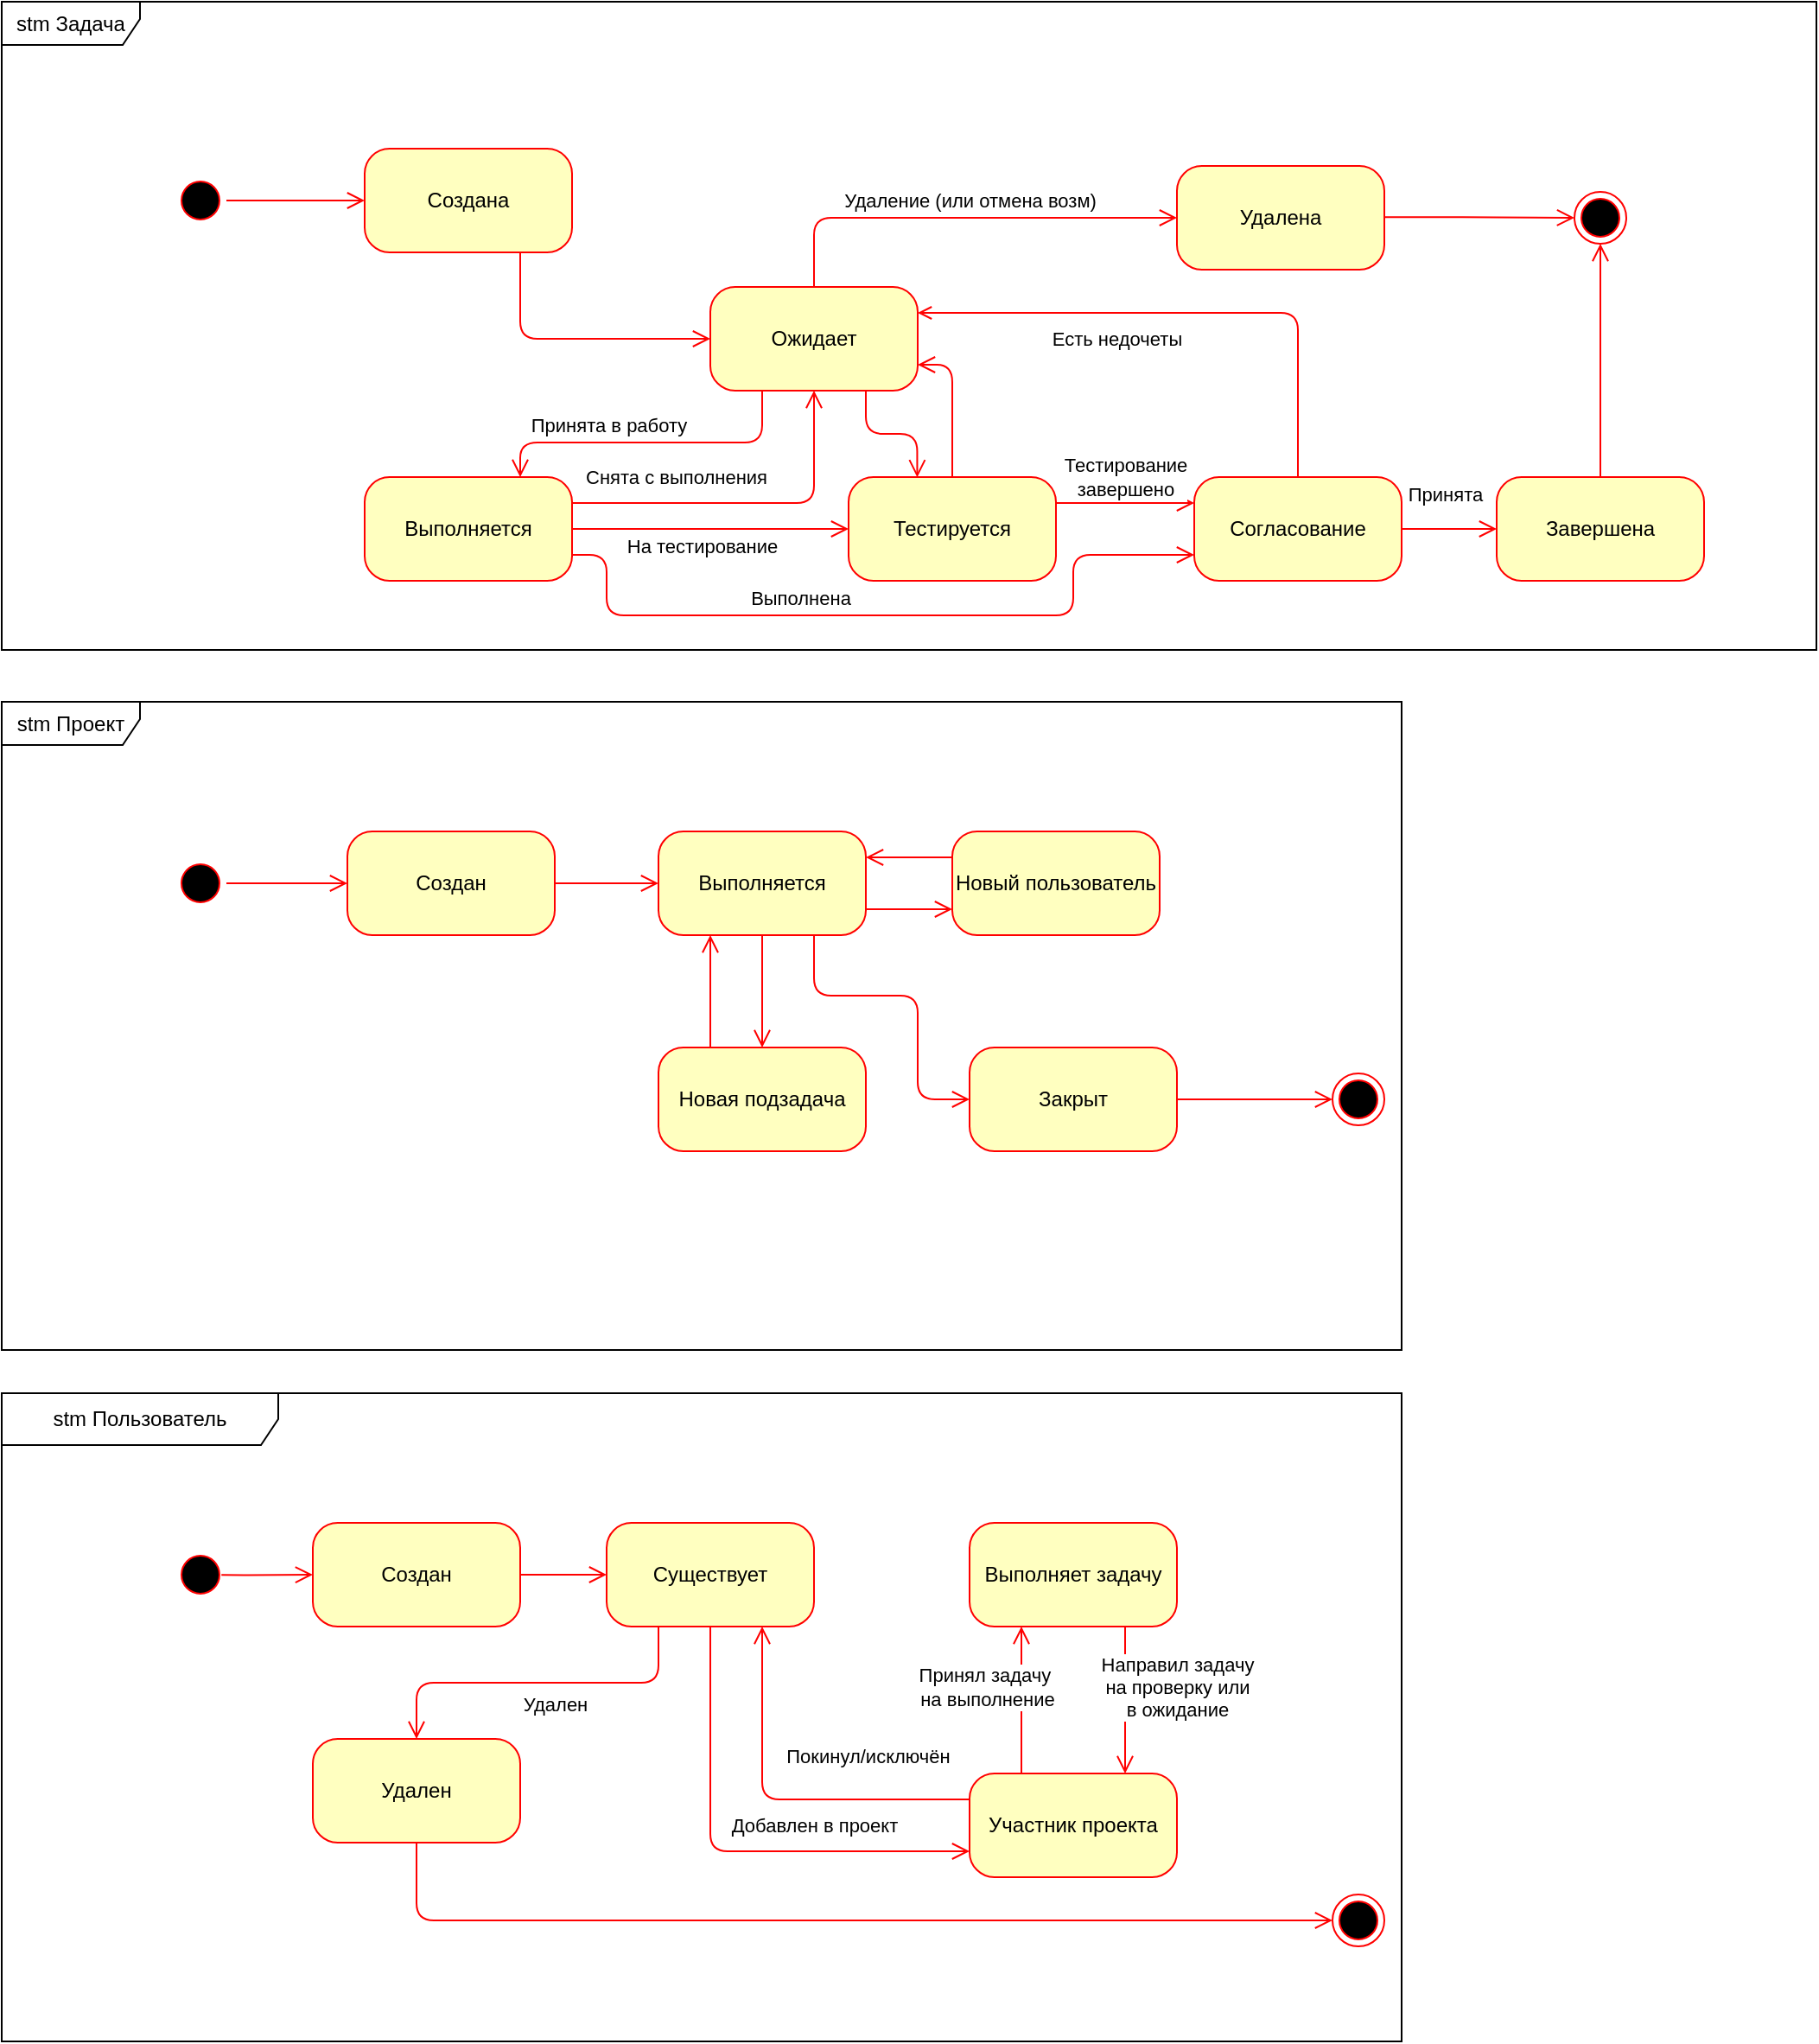 <mxfile version="13.2.2" type="device"><diagram name="Page-1" id="58cdce13-f638-feb5-8d6f-7d28b1aa9fa0"><mxGraphModel dx="1222" dy="1183" grid="1" gridSize="10" guides="1" tooltips="1" connect="1" arrows="1" fold="1" page="1" pageScale="1" pageWidth="1100" pageHeight="850" background="#ffffff" math="0" shadow="0"><root><mxCell id="0"/><mxCell id="1" parent="0"/><mxCell id="2a3bc250acf0617d-8" value="&lt;font style=&quot;font-size: 12px&quot;&gt;stm Задача&lt;/font&gt;" style="shape=umlFrame;whiteSpace=wrap;html=1;rounded=1;shadow=0;comic=0;labelBackgroundColor=none;strokeWidth=1;fontFamily=Helvetica;fontSize=12;align=center;width=80;height=25;" parent="1" vertex="1"><mxGeometry x="30" y="35" width="1050" height="375" as="geometry"/></mxCell><mxCell id="382b91b5511bd0f7-1" value="" style="ellipse;html=1;shape=startState;fillColor=#000000;strokeColor=#ff0000;rounded=1;shadow=0;comic=0;labelBackgroundColor=none;fontFamily=Helvetica;fontSize=12;fontColor=#000000;align=center;direction=south;" parent="1" vertex="1"><mxGeometry x="130" y="135" width="30" height="30" as="geometry"/></mxCell><mxCell id="382b91b5511bd0f7-5" value="Выполняется" style="rounded=1;whiteSpace=wrap;html=1;arcSize=24;fillColor=#ffffc0;strokeColor=#ff0000;shadow=0;comic=0;labelBackgroundColor=none;fontFamily=Helvetica;fontSize=12;fontColor=#000000;align=center;" parent="1" vertex="1"><mxGeometry x="240" y="310" width="120" height="60" as="geometry"/></mxCell><mxCell id="382b91b5511bd0f7-6" value="Создана" style="rounded=1;whiteSpace=wrap;html=1;arcSize=24;fillColor=#ffffc0;strokeColor=#ff0000;shadow=0;comic=0;labelBackgroundColor=none;fontFamily=Helvetica;fontSize=12;fontColor=#000000;align=center;" parent="1" vertex="1"><mxGeometry x="240" y="120" width="120" height="60" as="geometry"/></mxCell><mxCell id="3cde6dad864a17aa-3" style="edgeStyle=orthogonalEdgeStyle;html=1;exitX=1;exitY=0.25;entryX=0.5;entryY=0;labelBackgroundColor=none;endArrow=none;endSize=8;strokeColor=#ff0000;fontFamily=Helvetica;fontSize=12;align=left;startArrow=open;startFill=0;endFill=0;entryDx=0;entryDy=0;" parent="1" source="382b91b5511bd0f7-7" target="382b91b5511bd0f7-9" edge="1"><mxGeometry relative="1" as="geometry"/></mxCell><mxCell id="HyFr9BfZVIXS1KVucEkK-35" value="Есть недочеты" style="edgeLabel;html=1;align=center;verticalAlign=middle;resizable=0;points=[];fontFamily=Helvetica;" vertex="1" connectable="0" parent="3cde6dad864a17aa-3"><mxGeometry x="-0.274" relative="1" as="geometry"><mxPoint y="15" as="offset"/></mxGeometry></mxCell><mxCell id="382b91b5511bd0f7-7" value="Ожидает" style="rounded=1;whiteSpace=wrap;html=1;arcSize=24;fillColor=#ffffc0;strokeColor=#ff0000;shadow=0;comic=0;labelBackgroundColor=none;fontFamily=Helvetica;fontSize=12;fontColor=#000000;align=center;" parent="1" vertex="1"><mxGeometry x="440" y="200" width="120" height="60" as="geometry"/></mxCell><mxCell id="3cde6dad864a17aa-4" style="edgeStyle=orthogonalEdgeStyle;html=1;exitX=0.5;exitY=0;labelBackgroundColor=none;endArrow=open;endSize=8;strokeColor=#ff0000;fontFamily=Helvetica;fontSize=12;align=left;exitDx=0;exitDy=0;entryX=0;entryY=0.5;entryDx=0;entryDy=0;" parent="1" source="382b91b5511bd0f7-7" target="HyFr9BfZVIXS1KVucEkK-4" edge="1"><mxGeometry relative="1" as="geometry"><Array as="points"><mxPoint x="500" y="160"/></Array></mxGeometry></mxCell><mxCell id="HyFr9BfZVIXS1KVucEkK-31" value="Удаление (или отмена возм)" style="edgeLabel;html=1;align=center;verticalAlign=middle;resizable=0;points=[];fontFamily=Helvetica;" vertex="1" connectable="0" parent="3cde6dad864a17aa-4"><mxGeometry x="-0.18" y="-2" relative="1" as="geometry"><mxPoint x="27.21" y="-12" as="offset"/></mxGeometry></mxCell><mxCell id="382b91b5511bd0f7-9" value="Согласование" style="rounded=1;whiteSpace=wrap;html=1;arcSize=24;fillColor=#ffffc0;strokeColor=#ff0000;shadow=0;comic=0;labelBackgroundColor=none;fontFamily=Helvetica;fontSize=12;fontColor=#000000;align=center;" parent="1" vertex="1"><mxGeometry x="720" y="310" width="120" height="60" as="geometry"/></mxCell><mxCell id="382b91b5511bd0f7-10" value="Тестируется" style="rounded=1;whiteSpace=wrap;html=1;arcSize=24;fillColor=#ffffc0;strokeColor=#ff0000;shadow=0;comic=0;labelBackgroundColor=none;fontFamily=Helvetica;fontSize=12;fontColor=#000000;align=center;" parent="1" vertex="1"><mxGeometry x="520" y="310" width="120" height="60" as="geometry"/></mxCell><mxCell id="3cde6dad864a17aa-5" style="edgeStyle=elbowEdgeStyle;html=1;labelBackgroundColor=none;endArrow=open;endSize=8;strokeColor=#ff0000;fontFamily=Helvetica;fontSize=12;align=left;exitX=1;exitY=0.5;exitDx=0;exitDy=0;entryX=0;entryY=0.5;entryDx=0;entryDy=0;" parent="1" source="382b91b5511bd0f7-9" target="HyFr9BfZVIXS1KVucEkK-7" edge="1"><mxGeometry relative="1" as="geometry"/></mxCell><mxCell id="HyFr9BfZVIXS1KVucEkK-39" value="Принята" style="edgeLabel;html=1;align=center;verticalAlign=middle;resizable=0;points=[];fontFamily=Helvetica;" vertex="1" connectable="0" parent="3cde6dad864a17aa-5"><mxGeometry x="0.01" y="16" relative="1" as="geometry"><mxPoint x="-2.8" y="-4" as="offset"/></mxGeometry></mxCell><mxCell id="2a3bc250acf0617d-9" style="edgeStyle=orthogonalEdgeStyle;html=1;labelBackgroundColor=none;endArrow=open;endSize=8;strokeColor=#ff0000;fontFamily=Helvetica;fontSize=12;align=left;" parent="1" source="382b91b5511bd0f7-1" target="382b91b5511bd0f7-6" edge="1"><mxGeometry relative="1" as="geometry"/></mxCell><mxCell id="2a3bc250acf0617d-10" style="edgeStyle=orthogonalEdgeStyle;html=1;labelBackgroundColor=none;endArrow=open;endSize=8;strokeColor=#ff0000;fontFamily=Helvetica;fontSize=12;align=left;entryX=0;entryY=0.5;" parent="1" source="382b91b5511bd0f7-6" target="382b91b5511bd0f7-7" edge="1"><mxGeometry relative="1" as="geometry"><Array as="points"><mxPoint x="330" y="230"/></Array></mxGeometry></mxCell><mxCell id="2a3bc250acf0617d-11" style="edgeStyle=orthogonalEdgeStyle;html=1;entryX=0.75;entryY=0;labelBackgroundColor=none;endArrow=open;endSize=8;strokeColor=#ff0000;fontFamily=Helvetica;fontSize=12;align=left;exitX=0.25;exitY=1;exitDx=0;exitDy=0;" parent="1" source="382b91b5511bd0f7-7" target="382b91b5511bd0f7-5" edge="1"><mxGeometry relative="1" as="geometry"><mxPoint x="520" y="300" as="sourcePoint"/><Array as="points"><mxPoint x="470" y="290"/><mxPoint x="330" y="290"/></Array></mxGeometry></mxCell><mxCell id="HyFr9BfZVIXS1KVucEkK-36" value="Принята в работу" style="edgeLabel;html=1;align=center;verticalAlign=middle;resizable=0;points=[];fontFamily=Helvetica;" vertex="1" connectable="0" parent="2a3bc250acf0617d-11"><mxGeometry x="0.253" y="2" relative="1" as="geometry"><mxPoint y="-12" as="offset"/></mxGeometry></mxCell><mxCell id="2a3bc250acf0617d-13" style="edgeStyle=orthogonalEdgeStyle;html=1;exitX=1;exitY=0.5;entryX=0;entryY=0.5;labelBackgroundColor=none;endArrow=open;endSize=8;strokeColor=#ff0000;fontFamily=Helvetica;fontSize=12;align=left;" parent="1" source="382b91b5511bd0f7-5" target="382b91b5511bd0f7-10" edge="1"><mxGeometry relative="1" as="geometry"/></mxCell><mxCell id="HyFr9BfZVIXS1KVucEkK-32" value="На тестирование" style="edgeLabel;html=1;align=center;verticalAlign=middle;resizable=0;points=[];fontFamily=Helvetica;" vertex="1" connectable="0" parent="2a3bc250acf0617d-13"><mxGeometry x="-0.4" y="-3" relative="1" as="geometry"><mxPoint x="26.72" y="7" as="offset"/></mxGeometry></mxCell><mxCell id="2a3bc250acf0617d-14" style="edgeStyle=orthogonalEdgeStyle;html=1;exitX=0.5;exitY=0;entryX=1;entryY=0.75;labelBackgroundColor=none;endArrow=open;endSize=8;strokeColor=#ff0000;fontFamily=Helvetica;fontSize=12;align=left;" parent="1" source="382b91b5511bd0f7-10" target="382b91b5511bd0f7-7" edge="1"><mxGeometry relative="1" as="geometry"/></mxCell><mxCell id="2a3bc250acf0617d-15" style="edgeStyle=orthogonalEdgeStyle;html=1;exitX=1;exitY=0.25;labelBackgroundColor=none;endArrow=open;endSize=8;strokeColor=#ff0000;fontFamily=Helvetica;fontSize=12;align=left;exitDx=0;exitDy=0;entryX=0;entryY=0.25;entryDx=0;entryDy=0;" parent="1" source="382b91b5511bd0f7-10" target="382b91b5511bd0f7-9" edge="1"><mxGeometry relative="1" as="geometry"/></mxCell><mxCell id="HyFr9BfZVIXS1KVucEkK-33" value="Тестирование&lt;br&gt;завершено" style="edgeLabel;html=1;align=center;verticalAlign=middle;resizable=0;points=[];fontFamily=Helvetica;" vertex="1" connectable="0" parent="2a3bc250acf0617d-15"><mxGeometry x="-0.274" relative="1" as="geometry"><mxPoint x="10.86" y="-15" as="offset"/></mxGeometry></mxCell><mxCell id="HyFr9BfZVIXS1KVucEkK-1" style="edgeStyle=orthogonalEdgeStyle;html=1;exitX=1;exitY=0.25;entryX=0.5;entryY=1;labelBackgroundColor=none;endArrow=open;endSize=8;strokeColor=#ff0000;fontFamily=Helvetica;fontSize=12;align=left;entryDx=0;entryDy=0;exitDx=0;exitDy=0;" edge="1" parent="1" source="382b91b5511bd0f7-5" target="382b91b5511bd0f7-7"><mxGeometry relative="1" as="geometry"><mxPoint x="370" y="350" as="sourcePoint"/><mxPoint x="530" y="350" as="targetPoint"/><Array as="points"><mxPoint x="500" y="325"/></Array></mxGeometry></mxCell><mxCell id="HyFr9BfZVIXS1KVucEkK-37" value="Снята с выполнения" style="edgeLabel;html=1;align=center;verticalAlign=middle;resizable=0;points=[];fontFamily=Helvetica;" vertex="1" connectable="0" parent="HyFr9BfZVIXS1KVucEkK-1"><mxGeometry x="-0.489" relative="1" as="geometry"><mxPoint x="7.67" y="-15" as="offset"/></mxGeometry></mxCell><mxCell id="HyFr9BfZVIXS1KVucEkK-3" style="edgeStyle=orthogonalEdgeStyle;html=1;exitX=0.75;exitY=1;entryX=0.331;entryY=0.003;labelBackgroundColor=none;endArrow=open;endSize=8;strokeColor=#ff0000;fontFamily=Helvetica;fontSize=12;align=left;entryDx=0;entryDy=0;entryPerimeter=0;exitDx=0;exitDy=0;" edge="1" parent="1" source="382b91b5511bd0f7-7" target="382b91b5511bd0f7-10"><mxGeometry relative="1" as="geometry"><mxPoint x="590" y="320" as="sourcePoint"/><mxPoint x="570" y="255" as="targetPoint"/></mxGeometry></mxCell><mxCell id="HyFr9BfZVIXS1KVucEkK-4" value="Удалена" style="rounded=1;whiteSpace=wrap;html=1;arcSize=24;fillColor=#ffffc0;strokeColor=#ff0000;shadow=0;comic=0;labelBackgroundColor=none;fontFamily=Helvetica;fontSize=12;fontColor=#000000;align=center;" vertex="1" parent="1"><mxGeometry x="710" y="130" width="120" height="60" as="geometry"/></mxCell><mxCell id="HyFr9BfZVIXS1KVucEkK-5" value="" style="ellipse;html=1;shape=endState;fillColor=#000000;strokeColor=#ff0000;rounded=1;shadow=0;comic=0;labelBackgroundColor=none;fontFamily=Helvetica;fontSize=12;fontColor=#000000;align=center;" vertex="1" parent="1"><mxGeometry x="940" y="145" width="30" height="30" as="geometry"/></mxCell><mxCell id="HyFr9BfZVIXS1KVucEkK-6" style="edgeStyle=elbowEdgeStyle;html=1;labelBackgroundColor=none;endArrow=open;endSize=8;strokeColor=#ff0000;fontFamily=Helvetica;fontSize=12;align=left;entryX=0;entryY=0.5;entryDx=0;entryDy=0;" edge="1" parent="1" target="HyFr9BfZVIXS1KVucEkK-5"><mxGeometry relative="1" as="geometry"><mxPoint x="830" y="159.66" as="sourcePoint"/><mxPoint x="900" y="160" as="targetPoint"/></mxGeometry></mxCell><mxCell id="HyFr9BfZVIXS1KVucEkK-7" value="Завершена" style="rounded=1;whiteSpace=wrap;html=1;arcSize=24;fillColor=#ffffc0;strokeColor=#ff0000;shadow=0;comic=0;labelBackgroundColor=none;fontFamily=Helvetica;fontSize=12;fontColor=#000000;align=center;" vertex="1" parent="1"><mxGeometry x="895" y="310" width="120" height="60" as="geometry"/></mxCell><mxCell id="HyFr9BfZVIXS1KVucEkK-9" style="edgeStyle=elbowEdgeStyle;html=1;labelBackgroundColor=none;endArrow=open;endSize=8;strokeColor=#ff0000;fontFamily=Helvetica;fontSize=12;align=left;entryX=0.5;entryY=1;entryDx=0;entryDy=0;exitX=0.5;exitY=0;exitDx=0;exitDy=0;" edge="1" parent="1" source="HyFr9BfZVIXS1KVucEkK-7" target="HyFr9BfZVIXS1KVucEkK-5"><mxGeometry relative="1" as="geometry"><mxPoint x="915" y="310" as="sourcePoint"/><mxPoint x="900" y="350" as="targetPoint"/><Array as="points"><mxPoint x="955" y="240"/></Array></mxGeometry></mxCell><mxCell id="HyFr9BfZVIXS1KVucEkK-11" value="&lt;font style=&quot;font-size: 12px&quot;&gt;stm Проект&lt;/font&gt;" style="shape=umlFrame;whiteSpace=wrap;html=1;rounded=1;shadow=0;comic=0;labelBackgroundColor=none;strokeWidth=1;fontFamily=Helvetica;fontSize=12;align=center;width=80;height=25;" vertex="1" parent="1"><mxGeometry x="30" y="440" width="810" height="375" as="geometry"/></mxCell><mxCell id="HyFr9BfZVIXS1KVucEkK-12" value="" style="ellipse;html=1;shape=startState;fillColor=#000000;strokeColor=#ff0000;rounded=1;shadow=0;comic=0;labelBackgroundColor=none;fontFamily=Helvetica;fontSize=12;fontColor=#000000;align=center;direction=south;" vertex="1" parent="1"><mxGeometry x="130" y="530" width="30" height="30" as="geometry"/></mxCell><mxCell id="HyFr9BfZVIXS1KVucEkK-13" value="Создан" style="rounded=1;whiteSpace=wrap;html=1;arcSize=24;fillColor=#ffffc0;strokeColor=#ff0000;shadow=0;comic=0;labelBackgroundColor=none;fontFamily=Helvetica;fontSize=12;fontColor=#000000;align=center;" vertex="1" parent="1"><mxGeometry x="230" y="515" width="120" height="60" as="geometry"/></mxCell><mxCell id="HyFr9BfZVIXS1KVucEkK-14" style="edgeStyle=orthogonalEdgeStyle;html=1;labelBackgroundColor=none;endArrow=open;endSize=8;strokeColor=#ff0000;fontFamily=Helvetica;fontSize=12;align=left;" edge="1" parent="1" source="HyFr9BfZVIXS1KVucEkK-12" target="HyFr9BfZVIXS1KVucEkK-13"><mxGeometry relative="1" as="geometry"><mxPoint x="140" y="490.0" as="sourcePoint"/><mxPoint x="220" y="490.0" as="targetPoint"/></mxGeometry></mxCell><mxCell id="HyFr9BfZVIXS1KVucEkK-15" value="Выполняется" style="rounded=1;whiteSpace=wrap;html=1;arcSize=24;fillColor=#ffffc0;strokeColor=#ff0000;shadow=0;comic=0;labelBackgroundColor=none;fontFamily=Helvetica;fontSize=12;fontColor=#000000;align=center;" vertex="1" parent="1"><mxGeometry x="410" y="515" width="120" height="60" as="geometry"/></mxCell><mxCell id="HyFr9BfZVIXS1KVucEkK-16" style="edgeStyle=orthogonalEdgeStyle;html=1;labelBackgroundColor=none;endArrow=open;endSize=8;strokeColor=#ff0000;fontFamily=Helvetica;fontSize=12;align=left;exitX=1;exitY=0.5;exitDx=0;exitDy=0;entryX=0;entryY=0.5;entryDx=0;entryDy=0;" edge="1" parent="1" source="HyFr9BfZVIXS1KVucEkK-13" target="HyFr9BfZVIXS1KVucEkK-15"><mxGeometry relative="1" as="geometry"><mxPoint x="170" y="555" as="sourcePoint"/><mxPoint x="240" y="555" as="targetPoint"/></mxGeometry></mxCell><mxCell id="HyFr9BfZVIXS1KVucEkK-17" value="Новый пользователь" style="rounded=1;whiteSpace=wrap;html=1;arcSize=24;fillColor=#ffffc0;strokeColor=#ff0000;shadow=0;comic=0;labelBackgroundColor=none;fontFamily=Helvetica;fontSize=12;fontColor=#000000;align=center;" vertex="1" parent="1"><mxGeometry x="580" y="515" width="120" height="60" as="geometry"/></mxCell><mxCell id="HyFr9BfZVIXS1KVucEkK-18" value="Новая подзадача" style="rounded=1;whiteSpace=wrap;html=1;arcSize=24;fillColor=#ffffc0;strokeColor=#ff0000;shadow=0;comic=0;labelBackgroundColor=none;fontFamily=Helvetica;fontSize=12;fontColor=#000000;align=center;" vertex="1" parent="1"><mxGeometry x="410" y="640" width="120" height="60" as="geometry"/></mxCell><mxCell id="HyFr9BfZVIXS1KVucEkK-19" style="edgeStyle=orthogonalEdgeStyle;html=1;labelBackgroundColor=none;endArrow=open;endSize=8;strokeColor=#ff0000;fontFamily=Helvetica;fontSize=12;align=left;exitX=0.25;exitY=0;exitDx=0;exitDy=0;entryX=0.25;entryY=1;entryDx=0;entryDy=0;" edge="1" parent="1" source="HyFr9BfZVIXS1KVucEkK-18" target="HyFr9BfZVIXS1KVucEkK-15"><mxGeometry relative="1" as="geometry"><mxPoint x="440" y="627.21" as="sourcePoint"/><mxPoint x="500" y="627.21" as="targetPoint"/><Array as="points"/></mxGeometry></mxCell><mxCell id="HyFr9BfZVIXS1KVucEkK-20" style="edgeStyle=orthogonalEdgeStyle;html=1;labelBackgroundColor=none;endArrow=open;endSize=8;strokeColor=#ff0000;fontFamily=Helvetica;fontSize=12;align=left;entryX=0.5;entryY=0;entryDx=0;entryDy=0;exitX=0.5;exitY=1;exitDx=0;exitDy=0;" edge="1" parent="1" source="HyFr9BfZVIXS1KVucEkK-15" target="HyFr9BfZVIXS1KVucEkK-18"><mxGeometry relative="1" as="geometry"><mxPoint x="450" y="650" as="sourcePoint"/><mxPoint x="450" y="585" as="targetPoint"/><Array as="points"/></mxGeometry></mxCell><mxCell id="HyFr9BfZVIXS1KVucEkK-21" style="edgeStyle=orthogonalEdgeStyle;html=1;labelBackgroundColor=none;endArrow=open;endSize=8;strokeColor=#ff0000;fontFamily=Helvetica;fontSize=12;align=left;exitX=0;exitY=0.25;exitDx=0;exitDy=0;entryX=1;entryY=0.25;entryDx=0;entryDy=0;" edge="1" parent="1" source="HyFr9BfZVIXS1KVucEkK-17" target="HyFr9BfZVIXS1KVucEkK-15"><mxGeometry relative="1" as="geometry"><mxPoint x="460" y="660" as="sourcePoint"/><mxPoint x="460" y="595" as="targetPoint"/><Array as="points"/></mxGeometry></mxCell><mxCell id="HyFr9BfZVIXS1KVucEkK-22" style="edgeStyle=orthogonalEdgeStyle;html=1;labelBackgroundColor=none;endArrow=open;endSize=8;strokeColor=#ff0000;fontFamily=Helvetica;fontSize=12;align=left;exitX=1;exitY=0.75;exitDx=0;exitDy=0;entryX=0;entryY=0.75;entryDx=0;entryDy=0;" edge="1" parent="1" source="HyFr9BfZVIXS1KVucEkK-15" target="HyFr9BfZVIXS1KVucEkK-17"><mxGeometry relative="1" as="geometry"><mxPoint x="590" y="540" as="sourcePoint"/><mxPoint x="540" y="540" as="targetPoint"/><Array as="points"><mxPoint x="550" y="560"/><mxPoint x="550" y="560"/></Array></mxGeometry></mxCell><mxCell id="HyFr9BfZVIXS1KVucEkK-23" value="Закрыт" style="rounded=1;whiteSpace=wrap;html=1;arcSize=24;fillColor=#ffffc0;strokeColor=#ff0000;shadow=0;comic=0;labelBackgroundColor=none;fontFamily=Helvetica;fontSize=12;fontColor=#000000;align=center;" vertex="1" parent="1"><mxGeometry x="590" y="640" width="120" height="60" as="geometry"/></mxCell><mxCell id="HyFr9BfZVIXS1KVucEkK-25" style="edgeStyle=orthogonalEdgeStyle;html=1;labelBackgroundColor=none;endArrow=open;endSize=8;strokeColor=#ff0000;fontFamily=Helvetica;fontSize=12;align=left;entryX=0;entryY=0.5;entryDx=0;entryDy=0;exitX=0.75;exitY=1;exitDx=0;exitDy=0;" edge="1" parent="1" source="HyFr9BfZVIXS1KVucEkK-15" target="HyFr9BfZVIXS1KVucEkK-23"><mxGeometry relative="1" as="geometry"><mxPoint x="510" y="585" as="sourcePoint"/><mxPoint x="510" y="650" as="targetPoint"/><Array as="points"><mxPoint x="500" y="610"/><mxPoint x="560" y="610"/><mxPoint x="560" y="670"/></Array></mxGeometry></mxCell><mxCell id="HyFr9BfZVIXS1KVucEkK-26" value="" style="ellipse;html=1;shape=endState;fillColor=#000000;strokeColor=#ff0000;rounded=1;shadow=0;comic=0;labelBackgroundColor=none;fontFamily=Helvetica;fontSize=12;fontColor=#000000;align=center;" vertex="1" parent="1"><mxGeometry x="800" y="655" width="30" height="30" as="geometry"/></mxCell><mxCell id="HyFr9BfZVIXS1KVucEkK-27" style="edgeStyle=orthogonalEdgeStyle;html=1;labelBackgroundColor=none;endArrow=open;endSize=8;strokeColor=#ff0000;fontFamily=Helvetica;fontSize=12;align=left;exitX=1;exitY=0.5;exitDx=0;exitDy=0;entryX=0;entryY=0.5;entryDx=0;entryDy=0;" edge="1" parent="1" source="HyFr9BfZVIXS1KVucEkK-23" target="HyFr9BfZVIXS1KVucEkK-26"><mxGeometry relative="1" as="geometry"><mxPoint x="540" y="570" as="sourcePoint"/><mxPoint x="590" y="570" as="targetPoint"/><Array as="points"><mxPoint x="750" y="670"/><mxPoint x="750" y="670"/></Array></mxGeometry></mxCell><mxCell id="HyFr9BfZVIXS1KVucEkK-28" value="&lt;font style=&quot;font-size: 12px&quot;&gt;stm Пользователь&lt;/font&gt;" style="shape=umlFrame;whiteSpace=wrap;html=1;rounded=1;shadow=0;comic=0;labelBackgroundColor=none;strokeWidth=1;fontFamily=Helvetica;fontSize=12;align=center;width=160;height=30;" vertex="1" parent="1"><mxGeometry x="30" y="840" width="810" height="375" as="geometry"/></mxCell><mxCell id="HyFr9BfZVIXS1KVucEkK-29" value="" style="ellipse;html=1;shape=startState;fillColor=#000000;strokeColor=#ff0000;rounded=1;shadow=0;comic=0;labelBackgroundColor=none;fontFamily=Helvetica;fontSize=12;fontColor=#000000;align=center;direction=south;" vertex="1" parent="1"><mxGeometry x="130" y="930" width="30" height="30" as="geometry"/></mxCell><mxCell id="HyFr9BfZVIXS1KVucEkK-30" value="Создан" style="rounded=1;whiteSpace=wrap;html=1;arcSize=24;fillColor=#ffffc0;strokeColor=#ff0000;shadow=0;comic=0;labelBackgroundColor=none;fontFamily=Helvetica;fontSize=12;fontColor=#000000;align=center;" vertex="1" parent="1"><mxGeometry x="210" y="915" width="120" height="60" as="geometry"/></mxCell><mxCell id="HyFr9BfZVIXS1KVucEkK-42" value="Существует" style="rounded=1;whiteSpace=wrap;html=1;arcSize=24;fillColor=#ffffc0;strokeColor=#ff0000;shadow=0;comic=0;labelBackgroundColor=none;fontFamily=Helvetica;fontSize=12;fontColor=#000000;align=center;" vertex="1" parent="1"><mxGeometry x="380" y="915" width="120" height="60" as="geometry"/></mxCell><mxCell id="HyFr9BfZVIXS1KVucEkK-43" style="edgeStyle=orthogonalEdgeStyle;html=1;labelBackgroundColor=none;endArrow=open;endSize=8;strokeColor=#ff0000;fontFamily=Helvetica;fontSize=12;align=left;exitX=0.506;exitY=0.096;exitDx=0;exitDy=0;exitPerimeter=0;" edge="1" parent="1" source="HyFr9BfZVIXS1KVucEkK-29"><mxGeometry relative="1" as="geometry"><mxPoint x="160" y="944.66" as="sourcePoint"/><mxPoint x="210" y="945" as="targetPoint"/><Array as="points"><mxPoint x="180" y="945"/></Array></mxGeometry></mxCell><mxCell id="HyFr9BfZVIXS1KVucEkK-46" style="edgeStyle=orthogonalEdgeStyle;html=1;labelBackgroundColor=none;endArrow=open;endSize=8;strokeColor=#ff0000;fontFamily=Helvetica;fontSize=12;align=left;entryX=0;entryY=0.5;entryDx=0;entryDy=0;exitX=1;exitY=0.5;exitDx=0;exitDy=0;" edge="1" parent="1" source="HyFr9BfZVIXS1KVucEkK-30"><mxGeometry relative="1" as="geometry"><mxPoint x="330" y="945" as="sourcePoint"/><mxPoint x="380" y="945" as="targetPoint"/><Array as="points"/></mxGeometry></mxCell><mxCell id="HyFr9BfZVIXS1KVucEkK-50" value="Участник проекта" style="rounded=1;whiteSpace=wrap;html=1;arcSize=24;fillColor=#ffffc0;strokeColor=#ff0000;shadow=0;comic=0;labelBackgroundColor=none;fontFamily=Helvetica;fontSize=12;fontColor=#000000;align=center;" vertex="1" parent="1"><mxGeometry x="590" y="1060" width="120" height="60" as="geometry"/></mxCell><mxCell id="HyFr9BfZVIXS1KVucEkK-51" style="edgeStyle=orthogonalEdgeStyle;html=1;labelBackgroundColor=none;endArrow=open;endSize=8;strokeColor=#ff0000;fontFamily=Helvetica;fontSize=12;align=left;exitX=0.5;exitY=1;exitDx=0;exitDy=0;entryX=0;entryY=0.75;entryDx=0;entryDy=0;" edge="1" parent="1" source="HyFr9BfZVIXS1KVucEkK-42" target="HyFr9BfZVIXS1KVucEkK-50"><mxGeometry relative="1" as="geometry"><mxPoint x="510.0" y="955" as="sourcePoint"/><mxPoint x="600" y="955" as="targetPoint"/><Array as="points"/></mxGeometry></mxCell><mxCell id="HyFr9BfZVIXS1KVucEkK-52" value="Добавлен в проект" style="edgeLabel;html=1;align=center;verticalAlign=middle;resizable=0;points=[];fontFamily=Helvetica;" vertex="1" connectable="0" parent="HyFr9BfZVIXS1KVucEkK-51"><mxGeometry x="-0.249" y="-1" relative="1" as="geometry"><mxPoint x="61" y="9.88" as="offset"/></mxGeometry></mxCell><mxCell id="HyFr9BfZVIXS1KVucEkK-57" style="edgeStyle=orthogonalEdgeStyle;html=1;labelBackgroundColor=none;endArrow=open;endSize=8;strokeColor=#ff0000;fontFamily=Helvetica;fontSize=12;align=left;exitX=0;exitY=0.25;exitDx=0;exitDy=0;entryX=0.75;entryY=1;entryDx=0;entryDy=0;" edge="1" parent="1" source="HyFr9BfZVIXS1KVucEkK-50" target="HyFr9BfZVIXS1KVucEkK-42"><mxGeometry relative="1" as="geometry"><mxPoint x="630" y="985" as="sourcePoint"/><mxPoint x="630" y="1070" as="targetPoint"/><Array as="points"/></mxGeometry></mxCell><mxCell id="HyFr9BfZVIXS1KVucEkK-58" value="Покинул/исключён" style="edgeLabel;html=1;align=center;verticalAlign=middle;resizable=0;points=[];fontFamily=Helvetica;" vertex="1" connectable="0" parent="HyFr9BfZVIXS1KVucEkK-57"><mxGeometry x="-0.249" y="-1" relative="1" as="geometry"><mxPoint x="22.86" y="-24" as="offset"/></mxGeometry></mxCell><mxCell id="HyFr9BfZVIXS1KVucEkK-59" value="" style="ellipse;html=1;shape=endState;fillColor=#000000;strokeColor=#ff0000;rounded=1;shadow=0;comic=0;labelBackgroundColor=none;fontFamily=Helvetica;fontSize=12;fontColor=#000000;align=center;" vertex="1" parent="1"><mxGeometry x="800" y="1130" width="30" height="30" as="geometry"/></mxCell><mxCell id="HyFr9BfZVIXS1KVucEkK-60" value="Удален" style="rounded=1;whiteSpace=wrap;html=1;arcSize=24;fillColor=#ffffc0;strokeColor=#ff0000;shadow=0;comic=0;labelBackgroundColor=none;fontFamily=Helvetica;fontSize=12;fontColor=#000000;align=center;" vertex="1" parent="1"><mxGeometry x="210" y="1040" width="120" height="60" as="geometry"/></mxCell><mxCell id="HyFr9BfZVIXS1KVucEkK-62" style="edgeStyle=orthogonalEdgeStyle;html=1;labelBackgroundColor=none;endArrow=open;endSize=8;strokeColor=#ff0000;fontFamily=Helvetica;fontSize=12;align=left;exitX=0.25;exitY=1;exitDx=0;exitDy=0;" edge="1" parent="1" source="HyFr9BfZVIXS1KVucEkK-42" target="HyFr9BfZVIXS1KVucEkK-60"><mxGeometry relative="1" as="geometry"><mxPoint x="450" y="985" as="sourcePoint"/><mxPoint x="600" y="1115" as="targetPoint"/><Array as="points"/></mxGeometry></mxCell><mxCell id="HyFr9BfZVIXS1KVucEkK-63" value="Удален" style="edgeLabel;html=1;align=center;verticalAlign=middle;resizable=0;points=[];fontFamily=Helvetica;" vertex="1" connectable="0" parent="HyFr9BfZVIXS1KVucEkK-62"><mxGeometry x="-0.249" y="-1" relative="1" as="geometry"><mxPoint x="-15.34" y="13.51" as="offset"/></mxGeometry></mxCell><mxCell id="HyFr9BfZVIXS1KVucEkK-64" style="edgeStyle=orthogonalEdgeStyle;html=1;labelBackgroundColor=none;endArrow=open;endSize=8;strokeColor=#ff0000;fontFamily=Helvetica;fontSize=12;align=left;entryX=0;entryY=0.5;entryDx=0;entryDy=0;exitX=0.5;exitY=1;exitDx=0;exitDy=0;" edge="1" parent="1" source="HyFr9BfZVIXS1KVucEkK-60" target="HyFr9BfZVIXS1KVucEkK-59"><mxGeometry relative="1" as="geometry"><mxPoint x="340" y="955" as="sourcePoint"/><mxPoint x="390" y="955" as="targetPoint"/><Array as="points"/></mxGeometry></mxCell><mxCell id="HyFr9BfZVIXS1KVucEkK-65" style="edgeStyle=orthogonalEdgeStyle;html=1;exitX=1;exitY=0.75;labelBackgroundColor=none;endArrow=open;endSize=8;strokeColor=#ff0000;fontFamily=Helvetica;fontSize=12;align=left;exitDx=0;exitDy=0;entryX=0;entryY=0.75;entryDx=0;entryDy=0;" edge="1" parent="1" source="382b91b5511bd0f7-5" target="382b91b5511bd0f7-9"><mxGeometry relative="1" as="geometry"><mxPoint x="650" y="350" as="sourcePoint"/><mxPoint x="730" y="350" as="targetPoint"/><Array as="points"><mxPoint x="380" y="355"/><mxPoint x="380" y="390"/><mxPoint x="650" y="390"/><mxPoint x="650" y="355"/></Array></mxGeometry></mxCell><mxCell id="HyFr9BfZVIXS1KVucEkK-66" value="Выполнена" style="edgeLabel;html=1;align=center;verticalAlign=middle;resizable=0;points=[];fontFamily=Helvetica;" vertex="1" connectable="0" parent="HyFr9BfZVIXS1KVucEkK-65"><mxGeometry x="-0.274" relative="1" as="geometry"><mxPoint x="10.86" y="-10" as="offset"/></mxGeometry></mxCell><mxCell id="HyFr9BfZVIXS1KVucEkK-71" value="Выполняет задачу" style="rounded=1;whiteSpace=wrap;html=1;arcSize=24;fillColor=#ffffc0;strokeColor=#ff0000;shadow=0;comic=0;labelBackgroundColor=none;fontFamily=Helvetica;fontSize=12;fontColor=#000000;align=center;" vertex="1" parent="1"><mxGeometry x="590" y="915" width="120" height="60" as="geometry"/></mxCell><mxCell id="HyFr9BfZVIXS1KVucEkK-72" style="edgeStyle=orthogonalEdgeStyle;html=1;labelBackgroundColor=none;endArrow=open;endSize=8;strokeColor=#ff0000;fontFamily=Helvetica;fontSize=12;align=left;exitX=0.25;exitY=0;exitDx=0;exitDy=0;entryX=0.25;entryY=1;entryDx=0;entryDy=0;" edge="1" parent="1" target="HyFr9BfZVIXS1KVucEkK-71" source="HyFr9BfZVIXS1KVucEkK-50"><mxGeometry relative="1" as="geometry"><mxPoint x="140" y="640" as="sourcePoint"/><mxPoint x="300" y="620" as="targetPoint"/><Array as="points"/></mxGeometry></mxCell><mxCell id="HyFr9BfZVIXS1KVucEkK-73" value="Принял задачу&amp;nbsp;&lt;br&gt;на выполнение" style="edgeLabel;html=1;align=center;verticalAlign=middle;resizable=0;points=[];fontFamily=Helvetica;" vertex="1" connectable="0" parent="HyFr9BfZVIXS1KVucEkK-72"><mxGeometry x="-0.249" y="-1" relative="1" as="geometry"><mxPoint x="-21" y="-18.28" as="offset"/></mxGeometry></mxCell><mxCell id="HyFr9BfZVIXS1KVucEkK-74" style="edgeStyle=orthogonalEdgeStyle;html=1;labelBackgroundColor=none;endArrow=open;endSize=8;strokeColor=#ff0000;fontFamily=Helvetica;fontSize=12;align=left;exitX=0.75;exitY=1;exitDx=0;exitDy=0;entryX=0.75;entryY=0;entryDx=0;entryDy=0;" edge="1" parent="1" source="HyFr9BfZVIXS1KVucEkK-71" target="HyFr9BfZVIXS1KVucEkK-50"><mxGeometry relative="1" as="geometry"><mxPoint x="330" y="650" as="sourcePoint"/><mxPoint x="170" y="640" as="targetPoint"/><Array as="points"/></mxGeometry></mxCell><mxCell id="HyFr9BfZVIXS1KVucEkK-75" value="Направил задачу&lt;br&gt;на проверку или &lt;br&gt;в ожидание" style="edgeLabel;html=1;align=center;verticalAlign=middle;resizable=0;points=[];fontFamily=Helvetica;" vertex="1" connectable="0" parent="HyFr9BfZVIXS1KVucEkK-74"><mxGeometry x="-0.387" y="-3" relative="1" as="geometry"><mxPoint x="33" y="8.79" as="offset"/></mxGeometry></mxCell></root></mxGraphModel></diagram></mxfile>
